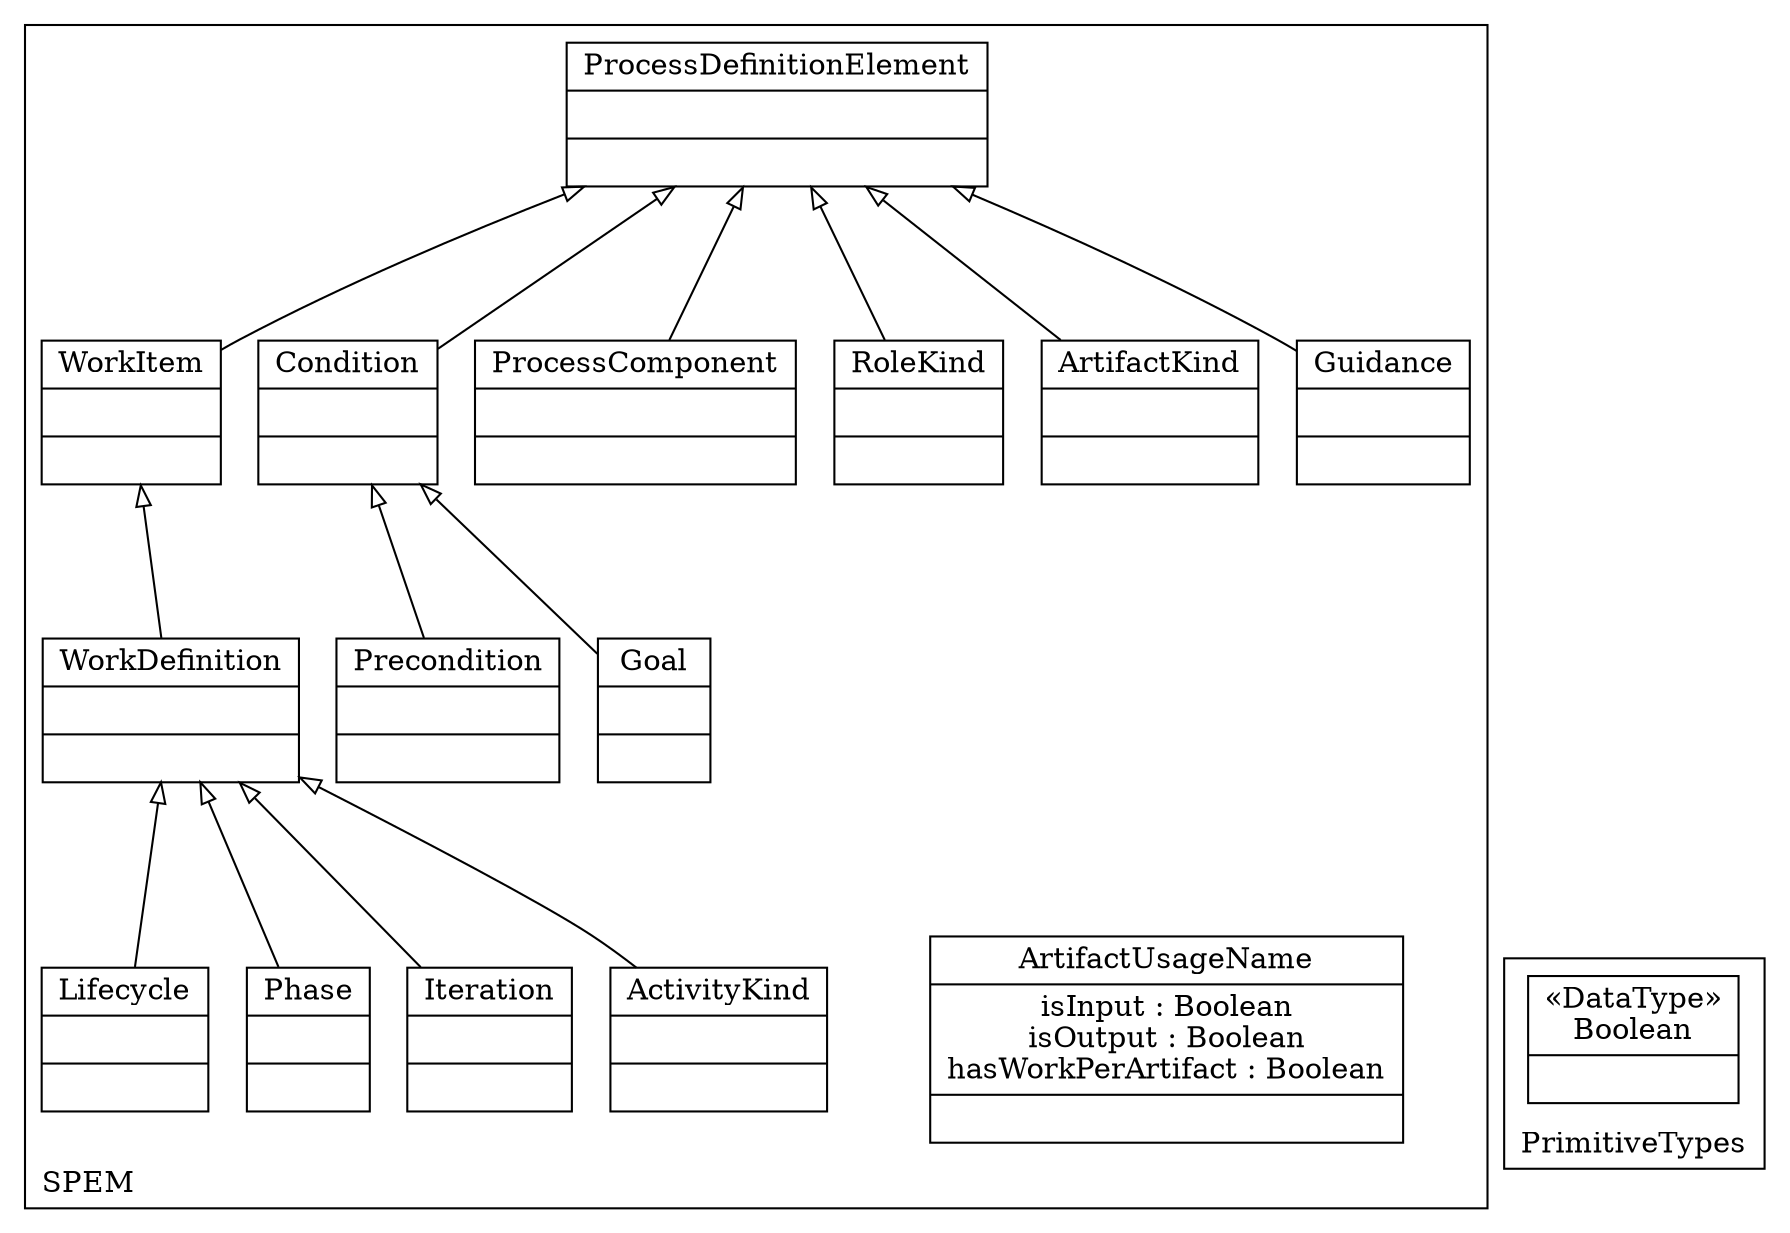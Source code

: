 digraph "KM3 Model in DOT" {
graph[rankdir=BT,labeljust=l,labelloc=t,nodeSep=0.75,compound=true];
 subgraph "cluster_SPEM"{
labelloc=t
color=black
label=SPEM
 node[shape=record];
ArtifactUsageName[label="{ArtifactUsageName|isInput : Boolean\nisOutput : Boolean\nhasWorkPerArtifact : Boolean| }"]
;
 node[shape=record];
ProcessDefinitionElement[label="{ProcessDefinitionElement| | }"]
;
 node[shape=record];
Guidance[label="{Guidance| | }"]
 Guidance->ProcessDefinitionElement[arrowhead=onormal,group=ProcessDefinitionElement,minlen=2,constraint=true,]
;
 node[shape=record];
ArtifactKind[label="{ArtifactKind| | }"]
 ArtifactKind->ProcessDefinitionElement[arrowhead=onormal,group=ProcessDefinitionElement,minlen=2,constraint=true,]
;
 node[shape=record];
WorkItem[label="{WorkItem| | }"]
 WorkItem->ProcessDefinitionElement[arrowhead=onormal,group=ProcessDefinitionElement,minlen=2,constraint=true,]
;
 node[shape=record];
RoleKind[label="{RoleKind| | }"]
 RoleKind->ProcessDefinitionElement[arrowhead=onormal,group=ProcessDefinitionElement,minlen=2,constraint=true,]
;
 node[shape=record];
Condition[label="{Condition| | }"]
 Condition->ProcessDefinitionElement[arrowhead=onormal,group=ProcessDefinitionElement,minlen=2,constraint=true,]
;
 node[shape=record];
ProcessComponent[label="{ProcessComponent| | }"]
 ProcessComponent->ProcessDefinitionElement[arrowhead=onormal,group=ProcessDefinitionElement,minlen=2,constraint=true,]
;
 node[shape=record];
Goal[label="{Goal| | }"]
 Goal->Condition[arrowhead=onormal,group=Condition,minlen=2,constraint=true,]
;
 node[shape=record];
Precondition[label="{Precondition| | }"]
 Precondition->Condition[arrowhead=onormal,group=Condition,minlen=2,constraint=true,]
;
 node[shape=record];
WorkDefinition[label="{WorkDefinition| | }"]
 WorkDefinition->WorkItem[arrowhead=onormal,group=WorkItem,minlen=2,constraint=true,]
;
 node[shape=record];
ActivityKind[label="{ActivityKind| | }"]
 ActivityKind->WorkDefinition[arrowhead=onormal,group=WorkDefinition,minlen=2,constraint=true,]
;
 node[shape=record];
Iteration[label="{Iteration| | }"]
 Iteration->WorkDefinition[arrowhead=onormal,group=WorkDefinition,minlen=2,constraint=true,]
;
 node[shape=record];
Phase[label="{Phase| | }"]
 Phase->WorkDefinition[arrowhead=onormal,group=WorkDefinition,minlen=2,constraint=true,]
;
 node[shape=record];
Lifecycle[label="{Lifecycle| | }"]
 Lifecycle->WorkDefinition[arrowhead=onormal,group=WorkDefinition,minlen=2,constraint=true,]
;

} subgraph "cluster_PrimitiveTypes"{
labelloc=t
color=black
label=PrimitiveTypes
 node[shape=record];
Boolean[label="{&#171;DataType&#187;\nBoolean|}"]
;

}
}
